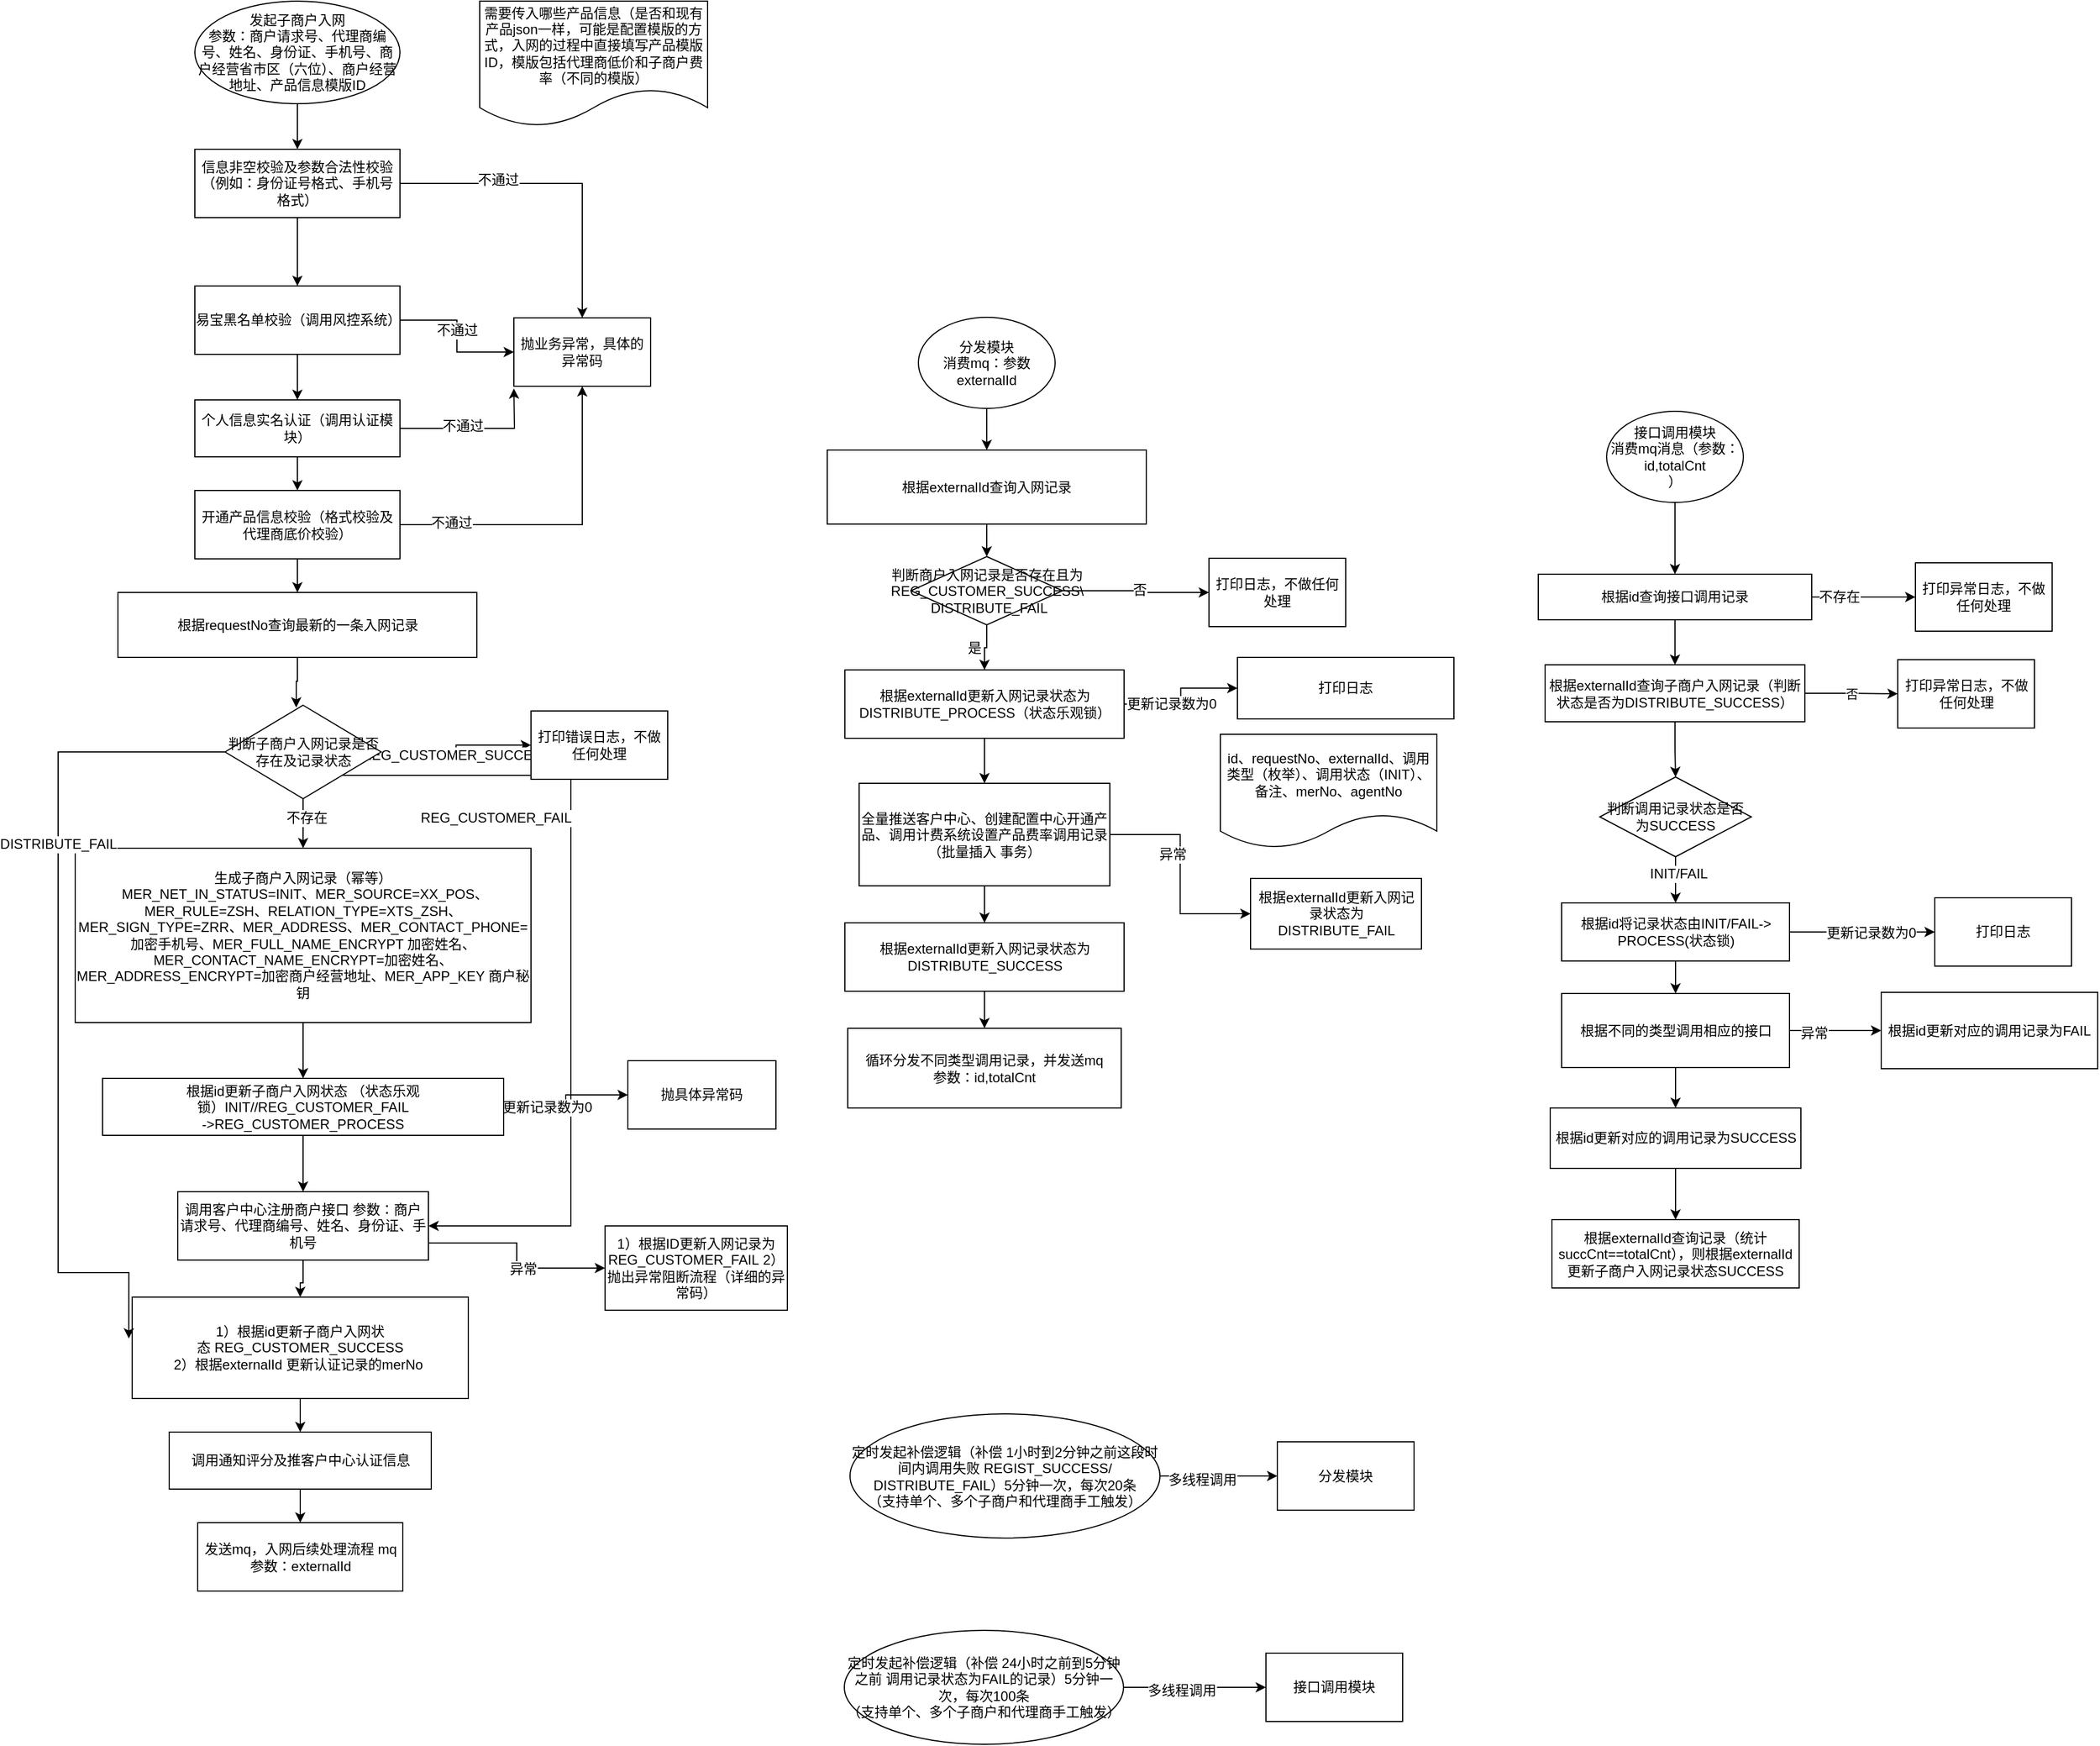 <mxfile version="10.3.8" type="github"><diagram id="u5pQqZJTlzbkKuST2LyJ" name="Page-1"><mxGraphModel dx="3257" dy="664" grid="1" gridSize="10" guides="1" tooltips="1" connect="1" arrows="1" fold="1" page="1" pageScale="1" pageWidth="2339" pageHeight="3300" math="0" shadow="0"><root><mxCell id="0"/><mxCell id="1" parent="0"/><mxCell id="589QC6NfxQiBhh_SLuO5-27" style="edgeStyle=orthogonalEdgeStyle;rounded=0;orthogonalLoop=1;jettySize=auto;html=1;exitX=0.5;exitY=1;exitDx=0;exitDy=0;" parent="1" source="gWKkP7VUY9HwnqEXUEAB-2" target="gWKkP7VUY9HwnqEXUEAB-4" edge="1"><mxGeometry relative="1" as="geometry"/></mxCell><mxCell id="gWKkP7VUY9HwnqEXUEAB-2" value="发起子商户入网&lt;br&gt;参数：商户&lt;span&gt;请求号、代理商编号、姓名、身份证、手机号、商户经营省市区（六位）、商户经营地址、产品信息模版ID&lt;/span&gt;&lt;br&gt;" style="ellipse;whiteSpace=wrap;html=1;" parent="1" vertex="1"><mxGeometry x="150" y="40" width="180" height="90" as="geometry"/></mxCell><mxCell id="gWKkP7VUY9HwnqEXUEAB-3" value="需要传入哪些产品信息（是否和现有产品json一样，可能是配置模版的方式，入网的过程中直接填写产品模版ID，模版包括代理商低价和子商户费率（不同的模版）&lt;br&gt;" style="shape=document;whiteSpace=wrap;html=1;boundedLbl=1;" parent="1" vertex="1"><mxGeometry x="400" y="40" width="200" height="110" as="geometry"/></mxCell><mxCell id="589QC6NfxQiBhh_SLuO5-28" style="edgeStyle=orthogonalEdgeStyle;rounded=0;orthogonalLoop=1;jettySize=auto;html=1;" parent="1" source="gWKkP7VUY9HwnqEXUEAB-4" target="gWKkP7VUY9HwnqEXUEAB-5" edge="1"><mxGeometry relative="1" as="geometry"/></mxCell><mxCell id="589QC6NfxQiBhh_SLuO5-34" style="edgeStyle=orthogonalEdgeStyle;rounded=0;orthogonalLoop=1;jettySize=auto;html=1;" parent="1" source="gWKkP7VUY9HwnqEXUEAB-4" target="589QC6NfxQiBhh_SLuO5-30" edge="1"><mxGeometry relative="1" as="geometry"/></mxCell><mxCell id="589QC6NfxQiBhh_SLuO5-39" value="不通过" style="text;html=1;resizable=0;points=[];align=center;verticalAlign=middle;labelBackgroundColor=#ffffff;" parent="589QC6NfxQiBhh_SLuO5-34" vertex="1" connectable="0"><mxGeometry x="-0.381" y="3" relative="1" as="geometry"><mxPoint as="offset"/></mxGeometry></mxCell><mxCell id="gWKkP7VUY9HwnqEXUEAB-4" value="信息非空校验及参数合法性校验（例如：身份证号格式、手机号格式）" style="rounded=0;whiteSpace=wrap;html=1;" parent="1" vertex="1"><mxGeometry x="150" y="170" width="180" height="60" as="geometry"/></mxCell><mxCell id="589QC6NfxQiBhh_SLuO5-29" style="edgeStyle=orthogonalEdgeStyle;rounded=0;orthogonalLoop=1;jettySize=auto;html=1;exitX=0.5;exitY=1;exitDx=0;exitDy=0;" parent="1" source="gWKkP7VUY9HwnqEXUEAB-5" target="gWKkP7VUY9HwnqEXUEAB-6" edge="1"><mxGeometry relative="1" as="geometry"/></mxCell><mxCell id="589QC6NfxQiBhh_SLuO5-35" style="edgeStyle=orthogonalEdgeStyle;rounded=0;orthogonalLoop=1;jettySize=auto;html=1;exitX=1;exitY=0.5;exitDx=0;exitDy=0;" parent="1" source="gWKkP7VUY9HwnqEXUEAB-5" target="589QC6NfxQiBhh_SLuO5-30" edge="1"><mxGeometry relative="1" as="geometry"/></mxCell><mxCell id="589QC6NfxQiBhh_SLuO5-40" value="不通过" style="text;html=1;resizable=0;points=[];align=center;verticalAlign=middle;labelBackgroundColor=#ffffff;" parent="589QC6NfxQiBhh_SLuO5-35" vertex="1" connectable="0"><mxGeometry x="-0.219" y="-9" relative="1" as="geometry"><mxPoint x="9" y="9" as="offset"/></mxGeometry></mxCell><mxCell id="gWKkP7VUY9HwnqEXUEAB-5" value="易宝黑名单校验（调用风控系统）" style="rounded=0;whiteSpace=wrap;html=1;" parent="1" vertex="1"><mxGeometry x="150" y="290" width="180" height="60" as="geometry"/></mxCell><mxCell id="589QC6NfxQiBhh_SLuO5-31" style="edgeStyle=orthogonalEdgeStyle;rounded=0;orthogonalLoop=1;jettySize=auto;html=1;entryX=0.5;entryY=0;entryDx=0;entryDy=0;" parent="1" source="gWKkP7VUY9HwnqEXUEAB-6" target="gWKkP7VUY9HwnqEXUEAB-7" edge="1"><mxGeometry relative="1" as="geometry"/></mxCell><mxCell id="589QC6NfxQiBhh_SLuO5-37" style="edgeStyle=orthogonalEdgeStyle;rounded=0;orthogonalLoop=1;jettySize=auto;html=1;exitX=1;exitY=0.5;exitDx=0;exitDy=0;" parent="1" source="gWKkP7VUY9HwnqEXUEAB-6" edge="1"><mxGeometry relative="1" as="geometry"><mxPoint x="430" y="380" as="targetPoint"/></mxGeometry></mxCell><mxCell id="589QC6NfxQiBhh_SLuO5-41" value="不通过" style="text;html=1;resizable=0;points=[];align=center;verticalAlign=middle;labelBackgroundColor=#ffffff;" parent="589QC6NfxQiBhh_SLuO5-37" vertex="1" connectable="0"><mxGeometry x="-0.185" y="2" relative="1" as="geometry"><mxPoint as="offset"/></mxGeometry></mxCell><mxCell id="gWKkP7VUY9HwnqEXUEAB-6" value="个人信息实名认证（调用认证模块）" style="rounded=0;whiteSpace=wrap;html=1;" parent="1" vertex="1"><mxGeometry x="150" y="390" width="180" height="50" as="geometry"/></mxCell><mxCell id="589QC6NfxQiBhh_SLuO5-32" style="edgeStyle=orthogonalEdgeStyle;rounded=0;orthogonalLoop=1;jettySize=auto;html=1;exitX=0.5;exitY=1;exitDx=0;exitDy=0;" parent="1" source="gWKkP7VUY9HwnqEXUEAB-7" target="589QC6NfxQiBhh_SLuO5-6" edge="1"><mxGeometry relative="1" as="geometry"/></mxCell><mxCell id="589QC6NfxQiBhh_SLuO5-38" style="edgeStyle=orthogonalEdgeStyle;rounded=0;orthogonalLoop=1;jettySize=auto;html=1;exitX=1;exitY=0.5;exitDx=0;exitDy=0;" parent="1" source="gWKkP7VUY9HwnqEXUEAB-7" target="589QC6NfxQiBhh_SLuO5-30" edge="1"><mxGeometry relative="1" as="geometry"/></mxCell><mxCell id="589QC6NfxQiBhh_SLuO5-42" value="不通过" style="text;html=1;resizable=0;points=[];align=center;verticalAlign=middle;labelBackgroundColor=#ffffff;" parent="589QC6NfxQiBhh_SLuO5-38" vertex="1" connectable="0"><mxGeometry x="-0.681" y="2" relative="1" as="geometry"><mxPoint as="offset"/></mxGeometry></mxCell><mxCell id="gWKkP7VUY9HwnqEXUEAB-7" value="开通产品信息校验（格式校验及代理商底价校验）" style="rounded=0;whiteSpace=wrap;html=1;" parent="1" vertex="1"><mxGeometry x="150" y="469.5" width="180" height="60" as="geometry"/></mxCell><mxCell id="589QC6NfxQiBhh_SLuO5-25" style="edgeStyle=orthogonalEdgeStyle;rounded=0;orthogonalLoop=1;jettySize=auto;html=1;exitX=1;exitY=0.75;exitDx=0;exitDy=0;entryX=0;entryY=0.5;entryDx=0;entryDy=0;" parent="1" source="gWKkP7VUY9HwnqEXUEAB-8" target="589QC6NfxQiBhh_SLuO5-24" edge="1"><mxGeometry relative="1" as="geometry"/></mxCell><mxCell id="VKaDiQYpN8asFosOjfEE-9" value="异常" style="text;html=1;resizable=0;points=[];align=center;verticalAlign=middle;labelBackgroundColor=#ffffff;" vertex="1" connectable="0" parent="589QC6NfxQiBhh_SLuO5-25"><mxGeometry x="0.186" y="-1" relative="1" as="geometry"><mxPoint as="offset"/></mxGeometry></mxCell><mxCell id="589QC6NfxQiBhh_SLuO5-45" style="edgeStyle=orthogonalEdgeStyle;rounded=0;orthogonalLoop=1;jettySize=auto;html=1;entryX=0.5;entryY=0;entryDx=0;entryDy=0;" parent="1" source="gWKkP7VUY9HwnqEXUEAB-8" target="TwEtq8ucmO0QelcK-IW0-1" edge="1"><mxGeometry relative="1" as="geometry"/></mxCell><mxCell id="gWKkP7VUY9HwnqEXUEAB-8" value="&lt;span&gt;调用客户中心注册商户接口 参数：商户&lt;/span&gt;&lt;span&gt;请求号、代理商编号、姓名、身份证、手机号&lt;/span&gt;&lt;span&gt;&lt;br&gt;&lt;/span&gt;" style="rounded=0;whiteSpace=wrap;html=1;" parent="1" vertex="1"><mxGeometry x="135" y="1085" width="220" height="60" as="geometry"/></mxCell><mxCell id="VKaDiQYpN8asFosOjfEE-7" style="edgeStyle=orthogonalEdgeStyle;rounded=0;orthogonalLoop=1;jettySize=auto;html=1;entryX=0.5;entryY=0;entryDx=0;entryDy=0;" edge="1" parent="1" source="gWKkP7VUY9HwnqEXUEAB-9" target="VKaDiQYpN8asFosOjfEE-5"><mxGeometry relative="1" as="geometry"/></mxCell><mxCell id="gWKkP7VUY9HwnqEXUEAB-9" value="生成子商户入网记录（幂等）&lt;br&gt;&amp;nbsp;&lt;span&gt;MER_NET_IN_STATUS=INIT、&lt;/span&gt;&lt;span&gt;MER_SOURCE=XX_POS、&lt;br&gt;&lt;/span&gt;&lt;span&gt;MER_RULE=&lt;/span&gt;&lt;span&gt;ZSH、&lt;/span&gt;&lt;span&gt;RELATION_TYPE=&lt;/span&gt;&lt;span&gt;XTS_ZSH&lt;/span&gt;、MER_SIGN_TYPE=&lt;span&gt;ZRR、&lt;/span&gt;&lt;span&gt;MER_ADDRESS、&lt;/span&gt;&lt;span&gt;MER_CONTACT_PHONE=加密手机号、&lt;/span&gt;&lt;span&gt;MER_FULL_NAME_ENCRYPT 加密姓名、&lt;/span&gt;&lt;span&gt;MER_CONTACT_NAME_ENCRYPT=加密姓名、&lt;/span&gt;&lt;span&gt;&lt;br&gt;&lt;/span&gt;&lt;span&gt;MER_ADDRESS_ENCRYPT=加密商户经营地址、&lt;/span&gt;&lt;span&gt;MER_APP_KEY 商户秘钥&lt;/span&gt;" style="rounded=0;whiteSpace=wrap;html=1;" parent="1" vertex="1"><mxGeometry x="45" y="783.5" width="400" height="153" as="geometry"/></mxCell><mxCell id="VKaDiQYpN8asFosOjfEE-3" style="edgeStyle=orthogonalEdgeStyle;rounded=0;orthogonalLoop=1;jettySize=auto;html=1;" edge="1" parent="1" source="TwEtq8ucmO0QelcK-IW0-1" target="VKaDiQYpN8asFosOjfEE-2"><mxGeometry relative="1" as="geometry"/></mxCell><mxCell id="TwEtq8ucmO0QelcK-IW0-1" value="1）根据id更新子商户入网状态&amp;nbsp;&lt;span&gt;REG_&lt;/span&gt;&lt;span&gt;CUSTOMER_&lt;/span&gt;&lt;span&gt;SUCCESS &lt;br&gt;2）根据externalId 更新认证记录的merNo&amp;nbsp;&lt;br&gt;&lt;/span&gt;" style="rounded=0;whiteSpace=wrap;html=1;" parent="1" vertex="1"><mxGeometry x="95" y="1177.5" width="295" height="89" as="geometry"/></mxCell><mxCell id="TwEtq8ucmO0QelcK-IW0-2" value="发送mq，入网后续处理流程 mq参数：externalId" style="rounded=0;whiteSpace=wrap;html=1;" parent="1" vertex="1"><mxGeometry x="152.5" y="1375.5" width="180" height="60" as="geometry"/></mxCell><mxCell id="589QC6NfxQiBhh_SLuO5-61" style="edgeStyle=orthogonalEdgeStyle;rounded=0;orthogonalLoop=1;jettySize=auto;html=1;" parent="1" source="TwEtq8ucmO0QelcK-IW0-4" target="589QC6NfxQiBhh_SLuO5-60" edge="1"><mxGeometry relative="1" as="geometry"/></mxCell><mxCell id="589QC6NfxQiBhh_SLuO5-65" style="edgeStyle=orthogonalEdgeStyle;rounded=0;orthogonalLoop=1;jettySize=auto;html=1;exitX=1;exitY=0.5;exitDx=0;exitDy=0;entryX=0;entryY=0.5;entryDx=0;entryDy=0;" parent="1" source="TwEtq8ucmO0QelcK-IW0-4" target="589QC6NfxQiBhh_SLuO5-64" edge="1"><mxGeometry relative="1" as="geometry"/></mxCell><mxCell id="589QC6NfxQiBhh_SLuO5-66" value="不存在" style="text;html=1;resizable=0;points=[];align=center;verticalAlign=middle;labelBackgroundColor=#ffffff;" parent="589QC6NfxQiBhh_SLuO5-65" vertex="1" connectable="0"><mxGeometry x="-0.472" relative="1" as="geometry"><mxPoint as="offset"/></mxGeometry></mxCell><mxCell id="TwEtq8ucmO0QelcK-IW0-4" value="根据id查询接口调用记录&lt;br&gt;" style="rounded=0;whiteSpace=wrap;html=1;" parent="1" vertex="1"><mxGeometry x="1329" y="543" width="240" height="40" as="geometry"/></mxCell><mxCell id="Gl4hJuUlowYfxqI81KOz-56" style="edgeStyle=orthogonalEdgeStyle;rounded=0;orthogonalLoop=1;jettySize=auto;html=1;exitX=0.5;exitY=1;exitDx=0;exitDy=0;" parent="1" source="TwEtq8ucmO0QelcK-IW0-6" target="Gl4hJuUlowYfxqI81KOz-1" edge="1"><mxGeometry relative="1" as="geometry"><mxPoint x="1462" y="769.833" as="sourcePoint"/></mxGeometry></mxCell><mxCell id="Gl4hJuUlowYfxqI81KOz-57" value="INIT/FAIL" style="text;html=1;resizable=0;points=[];align=center;verticalAlign=middle;labelBackgroundColor=#ffffff;" parent="Gl4hJuUlowYfxqI81KOz-56" vertex="1" connectable="0"><mxGeometry x="-0.259" y="2" relative="1" as="geometry"><mxPoint as="offset"/></mxGeometry></mxCell><mxCell id="TwEtq8ucmO0QelcK-IW0-6" value="判断调用记录状态是否为SUCCESS" style="rhombus;whiteSpace=wrap;html=1;" parent="1" vertex="1"><mxGeometry x="1383" y="721" width="133" height="70" as="geometry"/></mxCell><mxCell id="TwEtq8ucmO0QelcK-IW0-20" style="edgeStyle=orthogonalEdgeStyle;rounded=0;orthogonalLoop=1;jettySize=auto;html=1;" parent="1" source="TwEtq8ucmO0QelcK-IW0-7" target="TwEtq8ucmO0QelcK-IW0-19" edge="1"><mxGeometry relative="1" as="geometry"/></mxCell><mxCell id="TwEtq8ucmO0QelcK-IW0-21" value="异常" style="text;html=1;resizable=0;points=[];align=center;verticalAlign=middle;labelBackgroundColor=#ffffff;" parent="TwEtq8ucmO0QelcK-IW0-20" vertex="1" connectable="0"><mxGeometry x="-0.472" y="-2" relative="1" as="geometry"><mxPoint as="offset"/></mxGeometry></mxCell><mxCell id="Gl4hJuUlowYfxqI81KOz-20" style="edgeStyle=orthogonalEdgeStyle;rounded=0;orthogonalLoop=1;jettySize=auto;html=1;" parent="1" source="TwEtq8ucmO0QelcK-IW0-7" target="TwEtq8ucmO0QelcK-IW0-16" edge="1"><mxGeometry relative="1" as="geometry"/></mxCell><mxCell id="TwEtq8ucmO0QelcK-IW0-7" value="根据不同的类型调用相应的接口" style="rounded=0;whiteSpace=wrap;html=1;" parent="1" vertex="1"><mxGeometry x="1349.5" y="911" width="200" height="65" as="geometry"/></mxCell><mxCell id="VKaDiQYpN8asFosOjfEE-14" style="edgeStyle=orthogonalEdgeStyle;rounded=0;orthogonalLoop=1;jettySize=auto;html=1;" edge="1" parent="1" source="TwEtq8ucmO0QelcK-IW0-10" target="VKaDiQYpN8asFosOjfEE-13"><mxGeometry relative="1" as="geometry"/></mxCell><mxCell id="VKaDiQYpN8asFosOjfEE-18" value="否" style="text;html=1;resizable=0;points=[];align=center;verticalAlign=middle;labelBackgroundColor=#ffffff;" vertex="1" connectable="0" parent="VKaDiQYpN8asFosOjfEE-14"><mxGeometry x="0.051" y="2" relative="1" as="geometry"><mxPoint as="offset"/></mxGeometry></mxCell><mxCell id="VKaDiQYpN8asFosOjfEE-16" style="edgeStyle=orthogonalEdgeStyle;rounded=0;orthogonalLoop=1;jettySize=auto;html=1;" edge="1" parent="1" source="TwEtq8ucmO0QelcK-IW0-10" target="VKaDiQYpN8asFosOjfEE-12"><mxGeometry relative="1" as="geometry"/></mxCell><mxCell id="VKaDiQYpN8asFosOjfEE-17" value="是" style="text;html=1;resizable=0;points=[];align=center;verticalAlign=middle;labelBackgroundColor=#ffffff;" vertex="1" connectable="0" parent="VKaDiQYpN8asFosOjfEE-16"><mxGeometry x="0.084" y="-7" relative="1" as="geometry"><mxPoint x="-2" as="offset"/></mxGeometry></mxCell><mxCell id="TwEtq8ucmO0QelcK-IW0-10" value="判断商户入网记录是否存在且为REG_CUSTOMER_SUCCESS\&lt;br&gt;&amp;nbsp;DISTRIBUTE_FAIL" style="rhombus;whiteSpace=wrap;html=1;" parent="1" vertex="1"><mxGeometry x="778.5" y="527.5" width="133" height="60" as="geometry"/></mxCell><mxCell id="589QC6NfxQiBhh_SLuO5-5" style="edgeStyle=orthogonalEdgeStyle;rounded=0;orthogonalLoop=1;jettySize=auto;html=1;" parent="1" source="TwEtq8ucmO0QelcK-IW0-16" target="Gl4hJuUlowYfxqI81KOz-58" edge="1"><mxGeometry relative="1" as="geometry"/></mxCell><mxCell id="TwEtq8ucmO0QelcK-IW0-16" value="根据id更新对应的调用记录为SUCCESS" style="rounded=0;whiteSpace=wrap;html=1;" parent="1" vertex="1"><mxGeometry x="1339.5" y="1011.5" width="220" height="53" as="geometry"/></mxCell><mxCell id="TwEtq8ucmO0QelcK-IW0-19" value="根据id更新对应的调用记录为FAIL" style="rounded=0;whiteSpace=wrap;html=1;" parent="1" vertex="1"><mxGeometry x="1630" y="910" width="190" height="67" as="geometry"/></mxCell><mxCell id="Gl4hJuUlowYfxqI81KOz-16" style="edgeStyle=orthogonalEdgeStyle;rounded=0;orthogonalLoop=1;jettySize=auto;html=1;" parent="1" source="Gl4hJuUlowYfxqI81KOz-1" target="TwEtq8ucmO0QelcK-IW0-7" edge="1"><mxGeometry relative="1" as="geometry"/></mxCell><mxCell id="Gl4hJuUlowYfxqI81KOz-18" style="edgeStyle=orthogonalEdgeStyle;rounded=0;orthogonalLoop=1;jettySize=auto;html=1;" parent="1" source="Gl4hJuUlowYfxqI81KOz-1" target="Gl4hJuUlowYfxqI81KOz-17" edge="1"><mxGeometry relative="1" as="geometry"/></mxCell><mxCell id="Gl4hJuUlowYfxqI81KOz-24" value="更新记录数为0" style="text;html=1;resizable=0;points=[];align=center;verticalAlign=middle;labelBackgroundColor=#ffffff;" parent="Gl4hJuUlowYfxqI81KOz-18" vertex="1" connectable="0"><mxGeometry x="0.124" y="-1" relative="1" as="geometry"><mxPoint as="offset"/></mxGeometry></mxCell><mxCell id="Gl4hJuUlowYfxqI81KOz-1" value="根据id将记录状态由INIT/FAIL-&amp;gt; PROCESS(状态锁)" style="rounded=0;whiteSpace=wrap;html=1;" parent="1" vertex="1"><mxGeometry x="1349.5" y="831.5" width="200" height="51" as="geometry"/></mxCell><mxCell id="Gl4hJuUlowYfxqI81KOz-17" value="打印日志" style="rounded=0;whiteSpace=wrap;html=1;" parent="1" vertex="1"><mxGeometry x="1677" y="827" width="120" height="60" as="geometry"/></mxCell><mxCell id="589QC6NfxQiBhh_SLuO5-50" style="edgeStyle=orthogonalEdgeStyle;rounded=0;orthogonalLoop=1;jettySize=auto;html=1;" parent="1" source="Gl4hJuUlowYfxqI81KOz-48" target="589QC6NfxQiBhh_SLuO5-49" edge="1"><mxGeometry relative="1" as="geometry"/></mxCell><mxCell id="589QC6NfxQiBhh_SLuO5-51" value="异常" style="text;html=1;resizable=0;points=[];align=center;verticalAlign=middle;labelBackgroundColor=#ffffff;" parent="589QC6NfxQiBhh_SLuO5-50" vertex="1" connectable="0"><mxGeometry x="-0.188" y="-7" relative="1" as="geometry"><mxPoint as="offset"/></mxGeometry></mxCell><mxCell id="589QC6NfxQiBhh_SLuO5-57" style="edgeStyle=orthogonalEdgeStyle;rounded=0;orthogonalLoop=1;jettySize=auto;html=1;" parent="1" source="Gl4hJuUlowYfxqI81KOz-48" target="589QC6NfxQiBhh_SLuO5-56" edge="1"><mxGeometry relative="1" as="geometry"/></mxCell><mxCell id="Gl4hJuUlowYfxqI81KOz-48" value="全量推送客户中心、创建配置中心开通产品、调用计费系统设置产品费率调用记录（批量插入 事务）&lt;br&gt;" style="rounded=0;whiteSpace=wrap;html=1;" parent="1" vertex="1"><mxGeometry x="733" y="726.5" width="220" height="90" as="geometry"/></mxCell><mxCell id="Gl4hJuUlowYfxqI81KOz-49" value="id、requestNo、externalId、调用类型（枚举）、调用状态（INIT）、备注、merNo、agentNo" style="shape=document;whiteSpace=wrap;html=1;boundedLbl=1;" parent="1" vertex="1"><mxGeometry x="1050" y="683.5" width="190" height="100" as="geometry"/></mxCell><mxCell id="Gl4hJuUlowYfxqI81KOz-50" value="循环分发不同类型调用记录，并发送mq&lt;br&gt;参数：id,totalCnt&lt;br&gt;" style="rounded=0;whiteSpace=wrap;html=1;" parent="1" vertex="1"><mxGeometry x="723" y="941.5" width="240" height="70" as="geometry"/></mxCell><mxCell id="Gl4hJuUlowYfxqI81KOz-58" value="根据externalId查询记录（统计succCnt==totalCnt），则根据externalId&lt;br&gt;更新子商户入网记录状态SUCCESS" style="rounded=0;whiteSpace=wrap;html=1;" parent="1" vertex="1"><mxGeometry x="1341" y="1109.5" width="217" height="60" as="geometry"/></mxCell><mxCell id="589QC6NfxQiBhh_SLuO5-3" style="edgeStyle=orthogonalEdgeStyle;rounded=0;orthogonalLoop=1;jettySize=auto;html=1;" parent="1" source="589QC6NfxQiBhh_SLuO5-1" target="589QC6NfxQiBhh_SLuO5-2" edge="1"><mxGeometry relative="1" as="geometry"/></mxCell><mxCell id="589QC6NfxQiBhh_SLuO5-1" value="分发模块 &lt;br&gt;消费mq：参数 externalId" style="ellipse;whiteSpace=wrap;html=1;" parent="1" vertex="1"><mxGeometry x="785" y="317.5" width="120" height="80" as="geometry"/></mxCell><mxCell id="589QC6NfxQiBhh_SLuO5-4" style="edgeStyle=orthogonalEdgeStyle;rounded=0;orthogonalLoop=1;jettySize=auto;html=1;" parent="1" source="589QC6NfxQiBhh_SLuO5-2" target="TwEtq8ucmO0QelcK-IW0-10" edge="1"><mxGeometry relative="1" as="geometry"/></mxCell><mxCell id="589QC6NfxQiBhh_SLuO5-2" value="根据externalId查询入网记录" style="rounded=0;whiteSpace=wrap;html=1;" parent="1" vertex="1"><mxGeometry x="705" y="434" width="280" height="65" as="geometry"/></mxCell><mxCell id="589QC6NfxQiBhh_SLuO5-33" style="edgeStyle=orthogonalEdgeStyle;rounded=0;orthogonalLoop=1;jettySize=auto;html=1;entryX=0.456;entryY=0.024;entryDx=0;entryDy=0;entryPerimeter=0;" parent="1" source="589QC6NfxQiBhh_SLuO5-6" target="589QC6NfxQiBhh_SLuO5-7" edge="1"><mxGeometry relative="1" as="geometry"/></mxCell><mxCell id="589QC6NfxQiBhh_SLuO5-6" value="根据requestNo查询最新的一条入网记录" style="rounded=0;whiteSpace=wrap;html=1;" parent="1" vertex="1"><mxGeometry x="82.5" y="559" width="315" height="57" as="geometry"/></mxCell><mxCell id="589QC6NfxQiBhh_SLuO5-8" style="edgeStyle=orthogonalEdgeStyle;rounded=0;orthogonalLoop=1;jettySize=auto;html=1;entryX=-0.01;entryY=0.408;entryDx=0;entryDy=0;entryPerimeter=0;exitX=0;exitY=0.5;exitDx=0;exitDy=0;" parent="1" source="589QC6NfxQiBhh_SLuO5-7" target="TwEtq8ucmO0QelcK-IW0-1" edge="1"><mxGeometry relative="1" as="geometry"><mxPoint x="10" y="1088" as="targetPoint"/><Array as="points"><mxPoint x="30" y="699"/><mxPoint x="30" y="1156"/></Array></mxGeometry></mxCell><mxCell id="589QC6NfxQiBhh_SLuO5-23" value="DISTRIBUTE_FAIL" style="text;html=1;resizable=0;points=[];align=center;verticalAlign=middle;labelBackgroundColor=#ffffff;" parent="589QC6NfxQiBhh_SLuO5-8" vertex="1" connectable="0"><mxGeometry x="-0.502" y="47" relative="1" as="geometry"><mxPoint x="-47" y="47" as="offset"/></mxGeometry></mxCell><mxCell id="589QC6NfxQiBhh_SLuO5-11" style="edgeStyle=orthogonalEdgeStyle;rounded=0;orthogonalLoop=1;jettySize=auto;html=1;" parent="1" source="589QC6NfxQiBhh_SLuO5-7" target="gWKkP7VUY9HwnqEXUEAB-9" edge="1"><mxGeometry relative="1" as="geometry"/></mxCell><mxCell id="589QC6NfxQiBhh_SLuO5-13" value="不存在" style="text;html=1;resizable=0;points=[];align=center;verticalAlign=middle;labelBackgroundColor=#ffffff;" parent="589QC6NfxQiBhh_SLuO5-11" vertex="1" connectable="0"><mxGeometry x="-0.218" y="3" relative="1" as="geometry"><mxPoint as="offset"/></mxGeometry></mxCell><mxCell id="589QC6NfxQiBhh_SLuO5-16" style="edgeStyle=orthogonalEdgeStyle;rounded=0;orthogonalLoop=1;jettySize=auto;html=1;entryX=0;entryY=0.5;entryDx=0;entryDy=0;" parent="1" source="589QC6NfxQiBhh_SLuO5-7" target="589QC6NfxQiBhh_SLuO5-14" edge="1"><mxGeometry relative="1" as="geometry"/></mxCell><mxCell id="589QC6NfxQiBhh_SLuO5-18" value="REG_CUSTOMER_&lt;span&gt;SUCCESS&lt;/span&gt;&lt;br&gt;" style="text;html=1;resizable=0;points=[];align=center;verticalAlign=middle;labelBackgroundColor=#ffffff;" parent="589QC6NfxQiBhh_SLuO5-16" vertex="1" connectable="0"><mxGeometry x="-0.047" y="-3" relative="1" as="geometry"><mxPoint as="offset"/></mxGeometry></mxCell><mxCell id="589QC6NfxQiBhh_SLuO5-19" style="edgeStyle=orthogonalEdgeStyle;rounded=0;orthogonalLoop=1;jettySize=auto;html=1;exitX=1;exitY=1;exitDx=0;exitDy=0;entryX=1;entryY=0.5;entryDx=0;entryDy=0;" parent="1" source="589QC6NfxQiBhh_SLuO5-7" target="gWKkP7VUY9HwnqEXUEAB-8" edge="1"><mxGeometry relative="1" as="geometry"><Array as="points"><mxPoint x="480" y="720"/><mxPoint x="480" y="1115"/></Array></mxGeometry></mxCell><mxCell id="589QC6NfxQiBhh_SLuO5-20" value="REG_CUSTOMER_FAIL" style="text;html=1;resizable=0;points=[];align=center;verticalAlign=middle;labelBackgroundColor=#ffffff;" parent="589QC6NfxQiBhh_SLuO5-19" vertex="1" connectable="0"><mxGeometry x="-0.342" y="-66" relative="1" as="geometry"><mxPoint as="offset"/></mxGeometry></mxCell><mxCell id="589QC6NfxQiBhh_SLuO5-7" value="判断子商户入网记录是否存在及记录状态" style="rhombus;whiteSpace=wrap;html=1;" parent="1" vertex="1"><mxGeometry x="176.5" y="658" width="137" height="82" as="geometry"/></mxCell><mxCell id="589QC6NfxQiBhh_SLuO5-14" value="打印错误日志，不做任何处理" style="rounded=0;whiteSpace=wrap;html=1;" parent="1" vertex="1"><mxGeometry x="445" y="663" width="120" height="60" as="geometry"/></mxCell><mxCell id="589QC6NfxQiBhh_SLuO5-24" value="1）根据ID更新入网记录为REG_CUSTOMER_FAIL&lt;span&gt;&amp;nbsp;2）抛出异常阻断流程（详细的异常码）&lt;/span&gt;" style="rounded=0;whiteSpace=wrap;html=1;" parent="1" vertex="1"><mxGeometry x="510" y="1115" width="160" height="74" as="geometry"/></mxCell><mxCell id="589QC6NfxQiBhh_SLuO5-30" value="抛业务异常，具体的异常码" style="rounded=0;whiteSpace=wrap;html=1;" parent="1" vertex="1"><mxGeometry x="430" y="318" width="120" height="60" as="geometry"/></mxCell><mxCell id="589QC6NfxQiBhh_SLuO5-49" value="根据externalId更新入网记录状态为&lt;span&gt;DISTRIBUTE_FAIL&lt;/span&gt;" style="rounded=0;whiteSpace=wrap;html=1;" parent="1" vertex="1"><mxGeometry x="1076.5" y="810" width="150" height="62" as="geometry"/></mxCell><mxCell id="589QC6NfxQiBhh_SLuO5-73" style="edgeStyle=orthogonalEdgeStyle;rounded=0;orthogonalLoop=1;jettySize=auto;html=1;entryX=0;entryY=0.5;entryDx=0;entryDy=0;" parent="1" source="589QC6NfxQiBhh_SLuO5-55" target="589QC6NfxQiBhh_SLuO5-71" edge="1"><mxGeometry relative="1" as="geometry"/></mxCell><mxCell id="589QC6NfxQiBhh_SLuO5-80" value="多线程调用" style="text;html=1;resizable=0;points=[];align=center;verticalAlign=middle;labelBackgroundColor=#ffffff;" parent="589QC6NfxQiBhh_SLuO5-73" vertex="1" connectable="0"><mxGeometry x="-0.289" y="-3" relative="1" as="geometry"><mxPoint as="offset"/></mxGeometry></mxCell><mxCell id="589QC6NfxQiBhh_SLuO5-55" value="定时发起补偿逻辑（补偿 1小时到2分钟之前这段时间内调用失败&amp;nbsp;REGIST_SUCCESS/&lt;br&gt;DISTRIBUTE_FAIL）5分钟一次，每次20条&lt;br&gt;（支持单个、多个子商户和代理商手工触发）&lt;br&gt;" style="ellipse;whiteSpace=wrap;html=1;" parent="1" vertex="1"><mxGeometry x="725" y="1280" width="272" height="109" as="geometry"/></mxCell><mxCell id="589QC6NfxQiBhh_SLuO5-58" value="" style="edgeStyle=orthogonalEdgeStyle;rounded=0;orthogonalLoop=1;jettySize=auto;html=1;" parent="1" source="589QC6NfxQiBhh_SLuO5-56" target="Gl4hJuUlowYfxqI81KOz-50" edge="1"><mxGeometry relative="1" as="geometry"/></mxCell><mxCell id="589QC6NfxQiBhh_SLuO5-56" value="&lt;span&gt;根据externalId更新入网记录状态为&lt;/span&gt;&lt;span&gt;DISTRIBUTE_SUCCESS&lt;/span&gt;" style="rounded=0;whiteSpace=wrap;html=1;" parent="1" vertex="1"><mxGeometry x="720.5" y="849" width="245" height="60" as="geometry"/></mxCell><mxCell id="589QC6NfxQiBhh_SLuO5-63" value="否" style="edgeStyle=orthogonalEdgeStyle;rounded=0;orthogonalLoop=1;jettySize=auto;html=1;exitX=1;exitY=0.5;exitDx=0;exitDy=0;" parent="1" source="589QC6NfxQiBhh_SLuO5-60" target="589QC6NfxQiBhh_SLuO5-62" edge="1"><mxGeometry relative="1" as="geometry"/></mxCell><mxCell id="589QC6NfxQiBhh_SLuO5-67" style="edgeStyle=orthogonalEdgeStyle;rounded=0;orthogonalLoop=1;jettySize=auto;html=1;" parent="1" source="589QC6NfxQiBhh_SLuO5-60" target="TwEtq8ucmO0QelcK-IW0-6" edge="1"><mxGeometry relative="1" as="geometry"/></mxCell><mxCell id="589QC6NfxQiBhh_SLuO5-60" value="&lt;span&gt;根据externalId查询子商户入网记录（判断状态是否为&lt;/span&gt;DISTRIBUTE_SUCCESS）" style="rounded=0;whiteSpace=wrap;html=1;" parent="1" vertex="1"><mxGeometry x="1335" y="622.5" width="228" height="50" as="geometry"/></mxCell><mxCell id="589QC6NfxQiBhh_SLuO5-62" value="打印异常日志，不做任何处理" style="rounded=0;whiteSpace=wrap;html=1;" parent="1" vertex="1"><mxGeometry x="1644.5" y="618" width="120" height="60" as="geometry"/></mxCell><mxCell id="589QC6NfxQiBhh_SLuO5-64" value="&lt;span&gt;打印异常日志，不做任何处理&lt;/span&gt;" style="rounded=0;whiteSpace=wrap;html=1;" parent="1" vertex="1"><mxGeometry x="1660" y="533" width="120" height="60" as="geometry"/></mxCell><mxCell id="589QC6NfxQiBhh_SLuO5-69" style="edgeStyle=orthogonalEdgeStyle;rounded=0;orthogonalLoop=1;jettySize=auto;html=1;entryX=0.5;entryY=0;entryDx=0;entryDy=0;" parent="1" source="589QC6NfxQiBhh_SLuO5-68" target="TwEtq8ucmO0QelcK-IW0-4" edge="1"><mxGeometry relative="1" as="geometry"/></mxCell><mxCell id="589QC6NfxQiBhh_SLuO5-68" value="&lt;span&gt;接口调用模块&lt;br&gt;消费mq消息（参数：id&lt;/span&gt;,totalCnt&lt;span&gt;&lt;br&gt;）&lt;/span&gt;" style="ellipse;whiteSpace=wrap;html=1;" parent="1" vertex="1"><mxGeometry x="1389" y="400" width="120" height="80" as="geometry"/></mxCell><mxCell id="589QC6NfxQiBhh_SLuO5-71" value="分发模块" style="rounded=0;whiteSpace=wrap;html=1;" parent="1" vertex="1"><mxGeometry x="1100" y="1304.5" width="120" height="60" as="geometry"/></mxCell><mxCell id="589QC6NfxQiBhh_SLuO5-78" style="edgeStyle=orthogonalEdgeStyle;rounded=0;orthogonalLoop=1;jettySize=auto;html=1;entryX=0;entryY=0.5;entryDx=0;entryDy=0;" parent="1" source="589QC6NfxQiBhh_SLuO5-76" target="589QC6NfxQiBhh_SLuO5-77" edge="1"><mxGeometry relative="1" as="geometry"/></mxCell><mxCell id="589QC6NfxQiBhh_SLuO5-79" value="多线程调用" style="text;html=1;resizable=0;points=[];align=center;verticalAlign=middle;labelBackgroundColor=#ffffff;" parent="589QC6NfxQiBhh_SLuO5-78" vertex="1" connectable="0"><mxGeometry x="0.002" y="-13" relative="1" as="geometry"><mxPoint x="-12" y="-10" as="offset"/></mxGeometry></mxCell><mxCell id="589QC6NfxQiBhh_SLuO5-76" value="定时发起补偿逻辑（补偿 24小时之前到5分钟之前 调用记录状态为FAIL的记录）5分钟一次，每次100条&lt;br&gt;（支持单个、多个子商户和代理商手工触发）&lt;br&gt;" style="ellipse;whiteSpace=wrap;html=1;" parent="1" vertex="1"><mxGeometry x="720" y="1470" width="245" height="100" as="geometry"/></mxCell><mxCell id="589QC6NfxQiBhh_SLuO5-77" value="接口调用模块" style="rounded=0;whiteSpace=wrap;html=1;" parent="1" vertex="1"><mxGeometry x="1090" y="1490" width="120" height="60" as="geometry"/></mxCell><mxCell id="VKaDiQYpN8asFosOjfEE-4" style="edgeStyle=orthogonalEdgeStyle;rounded=0;orthogonalLoop=1;jettySize=auto;html=1;entryX=0.5;entryY=0;entryDx=0;entryDy=0;" edge="1" parent="1" source="VKaDiQYpN8asFosOjfEE-2" target="TwEtq8ucmO0QelcK-IW0-2"><mxGeometry relative="1" as="geometry"/></mxCell><mxCell id="VKaDiQYpN8asFosOjfEE-2" value="调用通知评分及推客户中心认证信息" style="rounded=0;whiteSpace=wrap;html=1;" vertex="1" parent="1"><mxGeometry x="127.5" y="1296" width="230" height="50" as="geometry"/></mxCell><mxCell id="VKaDiQYpN8asFosOjfEE-8" style="edgeStyle=orthogonalEdgeStyle;rounded=0;orthogonalLoop=1;jettySize=auto;html=1;" edge="1" parent="1" source="VKaDiQYpN8asFosOjfEE-5" target="gWKkP7VUY9HwnqEXUEAB-8"><mxGeometry relative="1" as="geometry"/></mxCell><mxCell id="VKaDiQYpN8asFosOjfEE-24" style="edgeStyle=orthogonalEdgeStyle;rounded=0;orthogonalLoop=1;jettySize=auto;html=1;entryX=0;entryY=0.5;entryDx=0;entryDy=0;" edge="1" parent="1" source="VKaDiQYpN8asFosOjfEE-5" target="VKaDiQYpN8asFosOjfEE-23"><mxGeometry relative="1" as="geometry"/></mxCell><mxCell id="VKaDiQYpN8asFosOjfEE-25" value="更新记录数为0" style="text;html=1;resizable=0;points=[];align=center;verticalAlign=middle;labelBackgroundColor=#ffffff;" vertex="1" connectable="0" parent="VKaDiQYpN8asFosOjfEE-24"><mxGeometry x="-0.367" relative="1" as="geometry"><mxPoint as="offset"/></mxGeometry></mxCell><mxCell id="VKaDiQYpN8asFosOjfEE-5" value="根据id更新子商户入网状态 （状态乐观&lt;br&gt;锁）INIT/&lt;span&gt;/&lt;/span&gt;&lt;span&gt;REG_&lt;/span&gt;&lt;span&gt;CUSTOMER_&lt;/span&gt;FAIL&lt;span&gt;&lt;br&gt;&lt;/span&gt;-&amp;gt;&lt;span&gt;REG_&lt;/span&gt;&lt;span&gt;CUSTOMER_PROCESS&lt;/span&gt;&lt;span&gt;&lt;br&gt;&lt;/span&gt;" style="rounded=0;whiteSpace=wrap;html=1;" vertex="1" parent="1"><mxGeometry x="69" y="985.5" width="352" height="50" as="geometry"/></mxCell><mxCell id="VKaDiQYpN8asFosOjfEE-19" style="edgeStyle=orthogonalEdgeStyle;rounded=0;orthogonalLoop=1;jettySize=auto;html=1;" edge="1" parent="1" source="VKaDiQYpN8asFosOjfEE-12" target="Gl4hJuUlowYfxqI81KOz-48"><mxGeometry relative="1" as="geometry"/></mxCell><mxCell id="VKaDiQYpN8asFosOjfEE-21" style="edgeStyle=orthogonalEdgeStyle;rounded=0;orthogonalLoop=1;jettySize=auto;html=1;entryX=0;entryY=0.5;entryDx=0;entryDy=0;" edge="1" parent="1" source="VKaDiQYpN8asFosOjfEE-12" target="VKaDiQYpN8asFosOjfEE-20"><mxGeometry relative="1" as="geometry"/></mxCell><mxCell id="VKaDiQYpN8asFosOjfEE-22" value="更新记录数为0" style="text;html=1;resizable=0;points=[];align=center;verticalAlign=middle;labelBackgroundColor=#ffffff;" vertex="1" connectable="0" parent="VKaDiQYpN8asFosOjfEE-21"><mxGeometry x="-0.299" relative="1" as="geometry"><mxPoint x="1" as="offset"/></mxGeometry></mxCell><mxCell id="VKaDiQYpN8asFosOjfEE-12" value="&lt;span&gt;根据externalId更新入网记录状态为&lt;/span&gt;&lt;span&gt;DISTRIBUTE_PROCESS（状态乐观锁）&lt;/span&gt;" style="rounded=0;whiteSpace=wrap;html=1;" vertex="1" parent="1"><mxGeometry x="720.5" y="627" width="245" height="60" as="geometry"/></mxCell><mxCell id="VKaDiQYpN8asFosOjfEE-13" value="打印日志，不做任何处理" style="rounded=0;whiteSpace=wrap;html=1;" vertex="1" parent="1"><mxGeometry x="1040" y="529" width="120" height="60" as="geometry"/></mxCell><mxCell id="VKaDiQYpN8asFosOjfEE-20" value="打印日志" style="rounded=0;whiteSpace=wrap;html=1;" vertex="1" parent="1"><mxGeometry x="1065" y="616" width="190" height="54" as="geometry"/></mxCell><mxCell id="VKaDiQYpN8asFosOjfEE-23" value="抛具体异常码" style="rounded=0;whiteSpace=wrap;html=1;" vertex="1" parent="1"><mxGeometry x="530" y="970" width="130" height="60" as="geometry"/></mxCell></root></mxGraphModel></diagram></mxfile>